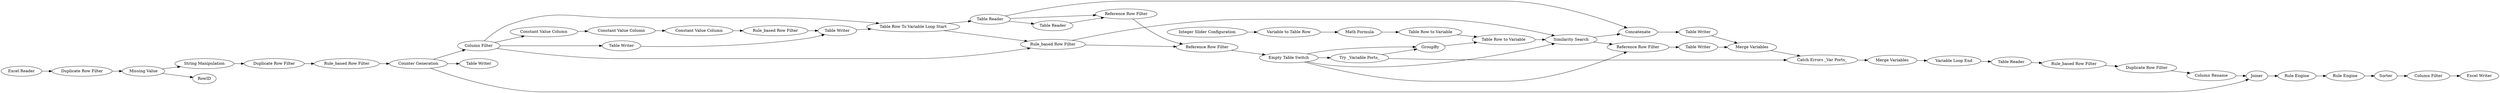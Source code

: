digraph {
	"-7629553711712521821_92" [label="Table Row to Variable"]
	"-7629553711712521821_68" [label="Column Filter"]
	"-7629553711712521821_67" [label="Rule_based Row Filter"]
	"-7629553711712521821_94" [label="Constant Value Column"]
	"-7629553711712521821_95" [label="Constant Value Column"]
	"-7629553711712521821_57" [label="Excel Reader"]
	"-7629553711712521821_124" [label="Math Formula"]
	"-7629553711712521821_99" [label="Table Writer"]
	"-7629553711712521821_111" [label="Table Reader"]
	"-7629553711712521821_96" [label="Rule_based Row Filter"]
	"-7629553711712521821_89" [label="Table Reader"]
	"-7629553711712521821_108" [label="Catch Errors _Var Ports_"]
	"-7629553711712521821_106" [label="Try _Variable Ports_"]
	"-7629553711712521821_121" [label="Integer Slider Configuration"]
	"-7629553711712521821_103" [label="Merge Variables"]
	"-7629553711712521821_12" [label="String Manipulation"]
	"-7629553711712521821_116" [label="Column Rename"]
	"-7629553711712521821_75" [label="Table Reader"]
	"-7629553711712521821_64" [label="Missing Value"]
	"-7629553711712521821_123" [label="Variable to Table Row"]
	"-7629553711712521821_61" [label="Duplicate Row Filter"]
	"-7629553711712521821_66" [label="Duplicate Row Filter"]
	"-7629553711712521821_100" [label="Table Writer"]
	"-7629553711712521821_127" [label="Table Writer"]
	"-7629553711712521821_118" [label=Sorter]
	"-7629553711712521821_72" [label="Counter Generation"]
	"-7629553711712521821_3" [label="Similarity Search"]
	"-7629553711712521821_71" [label="Table Row To Variable Loop Start"]
	"-7629553711712521821_91" [label=GroupBy]
	"-7629553711712521821_105" [label="Empty Table Switch"]
	"-7629553711712521821_125" [label="Table Row to Variable"]
	"-7629553711712521821_90" [label="Reference Row Filter"]
	"-7629553711712521821_73" [label="Table Writer"]
	"-7629553711712521821_102" [label="Variable Loop End"]
	"-7629553711712521821_87" [label="Table Writer"]
	"-7629553711712521821_126" [label="Excel Writer"]
	"-7629553711712521821_120" [label="Rule Engine"]
	"-7629553711712521821_70" [label="Rule_based Row Filter"]
	"-7629553711712521821_115" [label=Joiner]
	"-7629553711712521821_110" [label="Merge Variables"]
	"-7629553711712521821_97" [label="Reference Row Filter"]
	"-7629553711712521821_117" [label="Rule Engine"]
	"-7629553711712521821_101" [label="Reference Row Filter"]
	"-7629553711712521821_114" [label="Rule_based Row Filter"]
	"-7629553711712521821_104" [label=Concatenate]
	"-7629553711712521821_113" [label="Duplicate Row Filter"]
	"-7629553711712521821_60" [label=RowID]
	"-7629553711712521821_119" [label="Column Filter"]
	"-7629553711712521821_93" [label="Constant Value Column"]
	"-7629553711712521821_66" -> "-7629553711712521821_67"
	"-7629553711712521821_123" -> "-7629553711712521821_124"
	"-7629553711712521821_70" -> "-7629553711712521821_3"
	"-7629553711712521821_101" -> "-7629553711712521821_100"
	"-7629553711712521821_106" -> "-7629553711712521821_91"
	"-7629553711712521821_104" -> "-7629553711712521821_99"
	"-7629553711712521821_70" -> "-7629553711712521821_97"
	"-7629553711712521821_99" -> "-7629553711712521821_103"
	"-7629553711712521821_68" -> "-7629553711712521821_93"
	"-7629553711712521821_100" -> "-7629553711712521821_103"
	"-7629553711712521821_113" -> "-7629553711712521821_116"
	"-7629553711712521821_125" -> "-7629553711712521821_92"
	"-7629553711712521821_105" -> "-7629553711712521821_3"
	"-7629553711712521821_117" -> "-7629553711712521821_120"
	"-7629553711712521821_102" -> "-7629553711712521821_111"
	"-7629553711712521821_89" -> "-7629553711712521821_90"
	"-7629553711712521821_96" -> "-7629553711712521821_73"
	"-7629553711712521821_72" -> "-7629553711712521821_68"
	"-7629553711712521821_111" -> "-7629553711712521821_114"
	"-7629553711712521821_68" -> "-7629553711712521821_87"
	"-7629553711712521821_120" -> "-7629553711712521821_118"
	"-7629553711712521821_119" -> "-7629553711712521821_126"
	"-7629553711712521821_73" -> "-7629553711712521821_71"
	"-7629553711712521821_87" -> "-7629553711712521821_73"
	"-7629553711712521821_72" -> "-7629553711712521821_115"
	"-7629553711712521821_90" -> "-7629553711712521821_97"
	"-7629553711712521821_118" -> "-7629553711712521821_119"
	"-7629553711712521821_64" -> "-7629553711712521821_12"
	"-7629553711712521821_95" -> "-7629553711712521821_96"
	"-7629553711712521821_68" -> "-7629553711712521821_71"
	"-7629553711712521821_92" -> "-7629553711712521821_3"
	"-7629553711712521821_110" -> "-7629553711712521821_102"
	"-7629553711712521821_103" -> "-7629553711712521821_108"
	"-7629553711712521821_121" -> "-7629553711712521821_123"
	"-7629553711712521821_3" -> "-7629553711712521821_104"
	"-7629553711712521821_72" -> "-7629553711712521821_127"
	"-7629553711712521821_68" -> "-7629553711712521821_70"
	"-7629553711712521821_105" -> "-7629553711712521821_106"
	"-7629553711712521821_124" -> "-7629553711712521821_125"
	"-7629553711712521821_105" -> "-7629553711712521821_91"
	"-7629553711712521821_71" -> "-7629553711712521821_70"
	"-7629553711712521821_75" -> "-7629553711712521821_90"
	"-7629553711712521821_57" -> "-7629553711712521821_61"
	"-7629553711712521821_71" -> "-7629553711712521821_75"
	"-7629553711712521821_115" -> "-7629553711712521821_117"
	"-7629553711712521821_114" -> "-7629553711712521821_113"
	"-7629553711712521821_106" -> "-7629553711712521821_108"
	"-7629553711712521821_93" -> "-7629553711712521821_94"
	"-7629553711712521821_75" -> "-7629553711712521821_104"
	"-7629553711712521821_105" -> "-7629553711712521821_101"
	"-7629553711712521821_3" -> "-7629553711712521821_101"
	"-7629553711712521821_67" -> "-7629553711712521821_72"
	"-7629553711712521821_116" -> "-7629553711712521821_115"
	"-7629553711712521821_61" -> "-7629553711712521821_64"
	"-7629553711712521821_75" -> "-7629553711712521821_89"
	"-7629553711712521821_97" -> "-7629553711712521821_105"
	"-7629553711712521821_91" -> "-7629553711712521821_92"
	"-7629553711712521821_108" -> "-7629553711712521821_110"
	"-7629553711712521821_12" -> "-7629553711712521821_66"
	"-7629553711712521821_64" -> "-7629553711712521821_60"
	"-7629553711712521821_94" -> "-7629553711712521821_95"
	rankdir=LR
}
